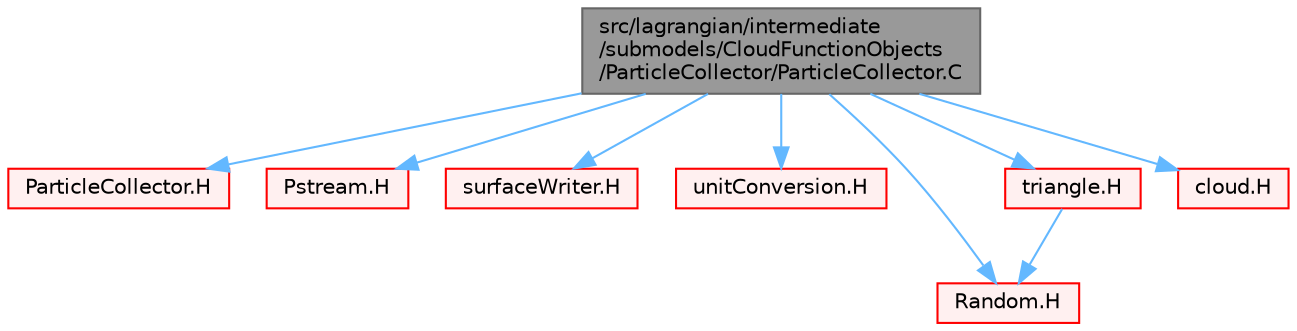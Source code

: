 digraph "src/lagrangian/intermediate/submodels/CloudFunctionObjects/ParticleCollector/ParticleCollector.C"
{
 // LATEX_PDF_SIZE
  bgcolor="transparent";
  edge [fontname=Helvetica,fontsize=10,labelfontname=Helvetica,labelfontsize=10];
  node [fontname=Helvetica,fontsize=10,shape=box,height=0.2,width=0.4];
  Node1 [id="Node000001",label="src/lagrangian/intermediate\l/submodels/CloudFunctionObjects\l/ParticleCollector/ParticleCollector.C",height=0.2,width=0.4,color="gray40", fillcolor="grey60", style="filled", fontcolor="black",tooltip=" "];
  Node1 -> Node2 [id="edge1_Node000001_Node000002",color="steelblue1",style="solid",tooltip=" "];
  Node2 [id="Node000002",label="ParticleCollector.H",height=0.2,width=0.4,color="red", fillcolor="#FFF0F0", style="filled",URL="$ParticleCollector_8H.html",tooltip=" "];
  Node1 -> Node248 [id="edge2_Node000001_Node000248",color="steelblue1",style="solid",tooltip=" "];
  Node248 [id="Node000248",label="Pstream.H",height=0.2,width=0.4,color="red", fillcolor="#FFF0F0", style="filled",URL="$Pstream_8H.html",tooltip=" "];
  Node1 -> Node249 [id="edge3_Node000001_Node000249",color="steelblue1",style="solid",tooltip=" "];
  Node249 [id="Node000249",label="surfaceWriter.H",height=0.2,width=0.4,color="red", fillcolor="#FFF0F0", style="filled",URL="$surfaceWriter_8H.html",tooltip=" "];
  Node1 -> Node263 [id="edge4_Node000001_Node000263",color="steelblue1",style="solid",tooltip=" "];
  Node263 [id="Node000263",label="unitConversion.H",height=0.2,width=0.4,color="red", fillcolor="#FFF0F0", style="filled",URL="$unitConversion_8H.html",tooltip="Unit conversion functions."];
  Node1 -> Node265 [id="edge5_Node000001_Node000265",color="steelblue1",style="solid",tooltip=" "];
  Node265 [id="Node000265",label="Random.H",height=0.2,width=0.4,color="red", fillcolor="#FFF0F0", style="filled",URL="$Random_8H.html",tooltip=" "];
  Node1 -> Node269 [id="edge6_Node000001_Node000269",color="steelblue1",style="solid",tooltip=" "];
  Node269 [id="Node000269",label="triangle.H",height=0.2,width=0.4,color="red", fillcolor="#FFF0F0", style="filled",URL="$triangle_8H.html",tooltip=" "];
  Node269 -> Node265 [id="edge7_Node000269_Node000265",color="steelblue1",style="solid",tooltip=" "];
  Node1 -> Node279 [id="edge8_Node000001_Node000279",color="steelblue1",style="solid",tooltip=" "];
  Node279 [id="Node000279",label="cloud.H",height=0.2,width=0.4,color="red", fillcolor="#FFF0F0", style="filled",URL="$cloud_8H.html",tooltip=" "];
}
